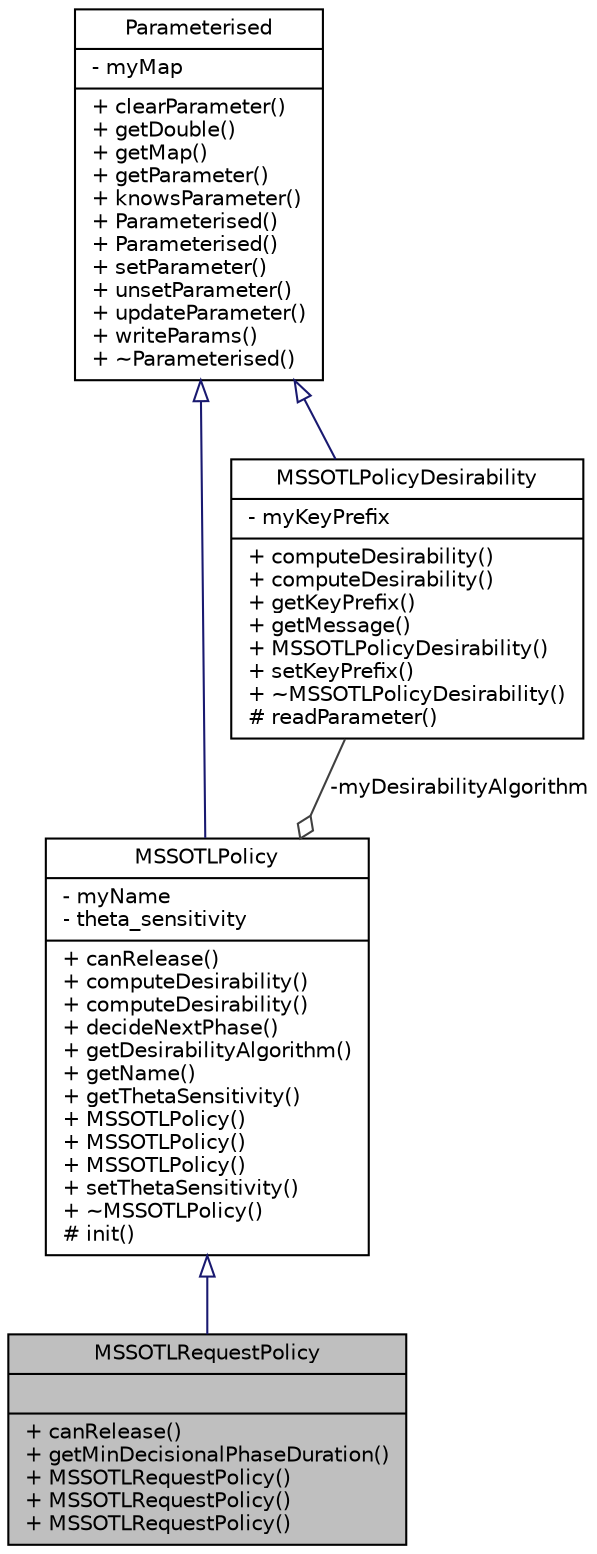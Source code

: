 digraph "MSSOTLRequestPolicy"
{
  edge [fontname="Helvetica",fontsize="10",labelfontname="Helvetica",labelfontsize="10"];
  node [fontname="Helvetica",fontsize="10",shape=record];
  Node3 [label="{MSSOTLRequestPolicy\n||+ canRelease()\l+ getMinDecisionalPhaseDuration()\l+ MSSOTLRequestPolicy()\l+ MSSOTLRequestPolicy()\l+ MSSOTLRequestPolicy()\l}",height=0.2,width=0.4,color="black", fillcolor="grey75", style="filled", fontcolor="black"];
  Node4 -> Node3 [dir="back",color="midnightblue",fontsize="10",style="solid",arrowtail="onormal",fontname="Helvetica"];
  Node4 [label="{MSSOTLPolicy\n|- myName\l- theta_sensitivity\l|+ canRelease()\l+ computeDesirability()\l+ computeDesirability()\l+ decideNextPhase()\l+ getDesirabilityAlgorithm()\l+ getName()\l+ getThetaSensitivity()\l+ MSSOTLPolicy()\l+ MSSOTLPolicy()\l+ MSSOTLPolicy()\l+ setThetaSensitivity()\l+ ~MSSOTLPolicy()\l# init()\l}",height=0.2,width=0.4,color="black", fillcolor="white", style="filled",URL="$d2/d9d/class_m_s_s_o_t_l_policy.html",tooltip="Class for a low-level policy. "];
  Node5 -> Node4 [dir="back",color="midnightblue",fontsize="10",style="solid",arrowtail="onormal",fontname="Helvetica"];
  Node5 [label="{Parameterised\n|- myMap\l|+ clearParameter()\l+ getDouble()\l+ getMap()\l+ getParameter()\l+ knowsParameter()\l+ Parameterised()\l+ Parameterised()\l+ setParameter()\l+ unsetParameter()\l+ updateParameter()\l+ writeParams()\l+ ~Parameterised()\l}",height=0.2,width=0.4,color="black", fillcolor="white", style="filled",URL="$d7/dc7/class_parameterised.html",tooltip="An upper class for objects with additional parameters. "];
  Node6 -> Node4 [color="grey25",fontsize="10",style="solid",label=" -myDesirabilityAlgorithm" ,arrowhead="odiamond",fontname="Helvetica"];
  Node6 [label="{MSSOTLPolicyDesirability\n|- myKeyPrefix\l|+ computeDesirability()\l+ computeDesirability()\l+ getKeyPrefix()\l+ getMessage()\l+ MSSOTLPolicyDesirability()\l+ setKeyPrefix()\l+ ~MSSOTLPolicyDesirability()\l# readParameter()\l}",height=0.2,width=0.4,color="black", fillcolor="white", style="filled",URL="$d5/de3/class_m_s_s_o_t_l_policy_desirability.html",tooltip="This class determines the desirability algorithm of a MSSOTLPolicy when used in combination with a hi..."];
  Node5 -> Node6 [dir="back",color="midnightblue",fontsize="10",style="solid",arrowtail="onormal",fontname="Helvetica"];
}
